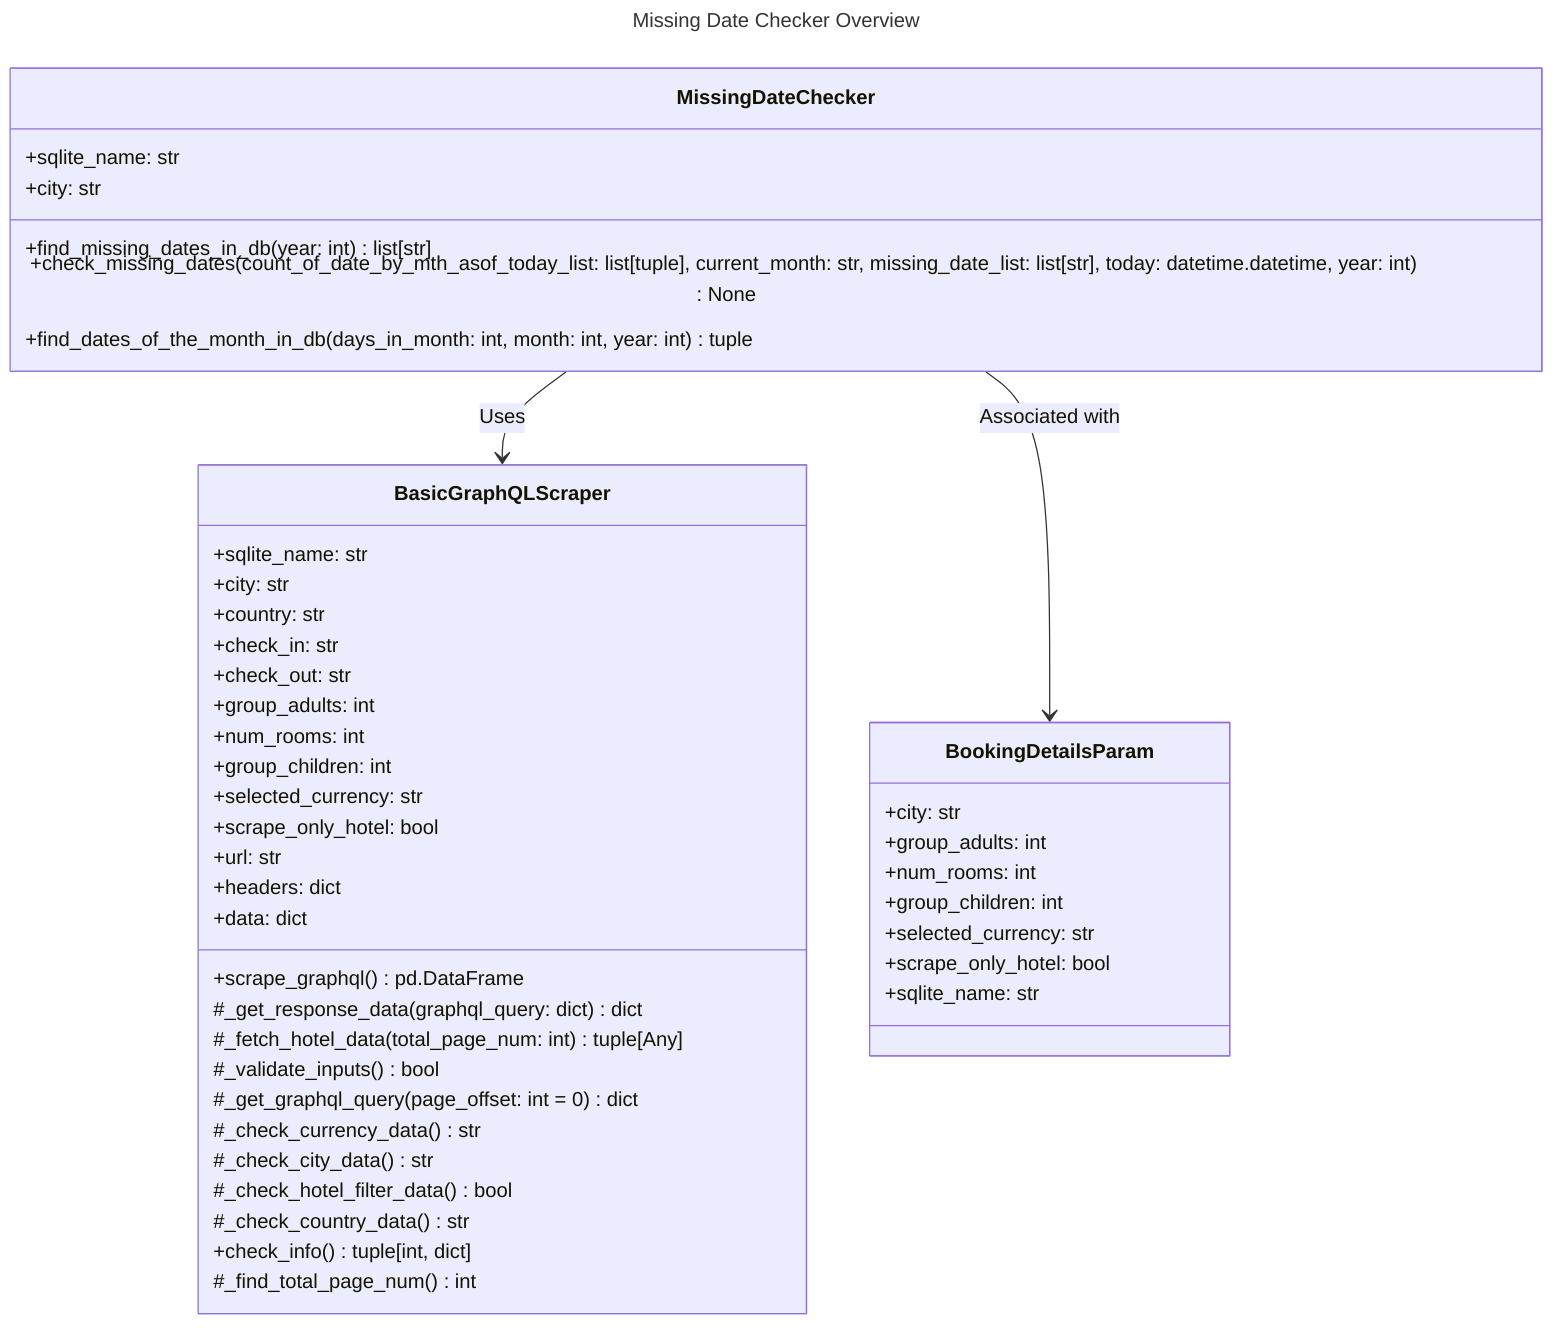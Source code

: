 ---
title: Missing Date Checker Overview
---
classDiagram
    class MissingDateChecker {
        +sqlite_name: str
        +city: str
        +find_missing_dates_in_db(year: int) list[str]
        +check_missing_dates(count_of_date_by_mth_asof_today_list: list[tuple], current_month: str, missing_date_list: list[str], today: datetime.datetime, year: int) None
        +find_dates_of_the_month_in_db(days_in_month: int, month: int, year: int) tuple
    }

    class BookingDetailsParam {
        +city: str
        +group_adults: int
        +num_rooms: int
        +group_children: int
        +selected_currency: str
        +scrape_only_hotel: bool
        +sqlite_name: str
    }

    class BasicGraphQLScraper {
        +sqlite_name: str
        +city: str
        +country: str
        +check_in: str
        +check_out: str
        +group_adults: int
        +num_rooms: int
        +group_children: int
        +selected_currency: str
        +scrape_only_hotel: bool
        +url: str
        +headers: dict
        +data: dict
        +scrape_graphql() pd.DataFrame
        #_get_response_data(graphql_query: dict) dict
        #_fetch_hotel_data(total_page_num: int) tuple[Any]
        #_validate_inputs() bool
        #_get_graphql_query(page_offset: int = 0) dict
        #_check_currency_data() str
        #_check_city_data() str
        #_check_hotel_filter_data() bool
        #_check_country_data() str
        +check_info() tuple[int, dict]
        #_find_total_page_num() int
    }

    MissingDateChecker --> BasicGraphQLScraper : Uses
    MissingDateChecker --> BookingDetailsParam : Associated with